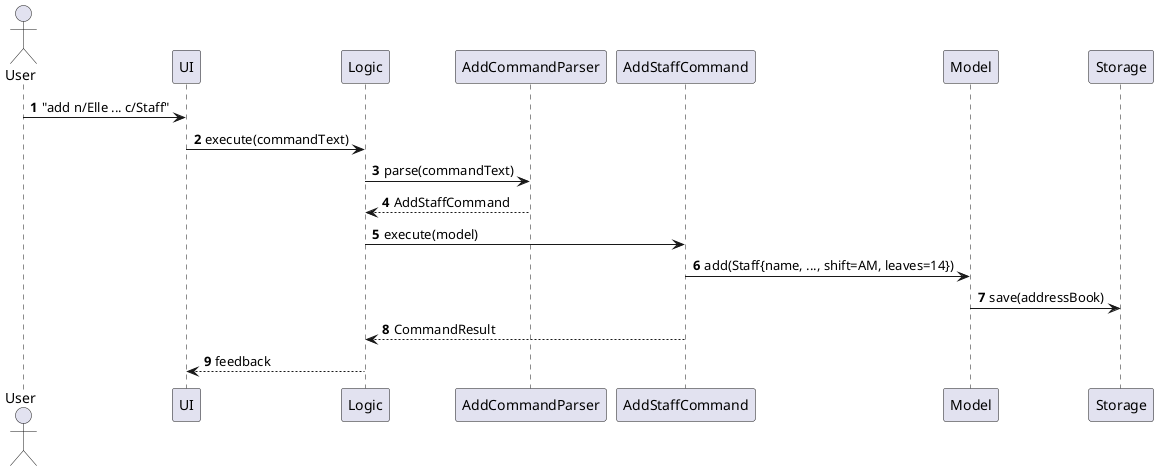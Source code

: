 @startuml
autonumber
actor User
participant UI
participant Logic
participant AddCommandParser
participant AddStaffCommand
participant Model
participant Storage

User -> UI: "add n/Elle ... c/Staff"
UI -> Logic: execute(commandText)
Logic -> AddCommandParser: parse(commandText)
AddCommandParser --> Logic: AddStaffCommand
Logic -> AddStaffCommand: execute(model)
AddStaffCommand -> Model: add(Staff{name, ..., shift=AM, leaves=14})
Model -> Storage: save(addressBook)
AddStaffCommand --> Logic: CommandResult
Logic --> UI: feedback
@enduml
